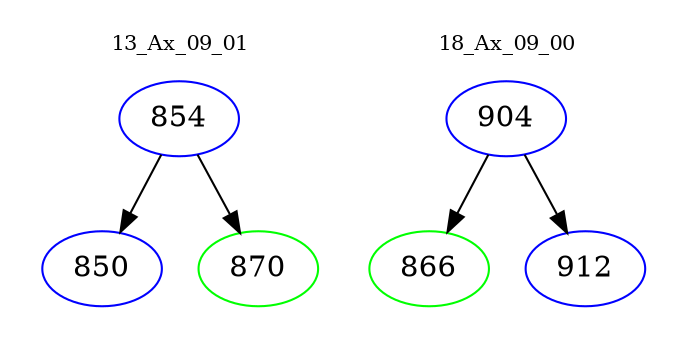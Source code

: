 digraph{
subgraph cluster_0 {
color = white
label = "13_Ax_09_01";
fontsize=10;
T0_854 [label="854", color="blue"]
T0_854 -> T0_850 [color="black"]
T0_850 [label="850", color="blue"]
T0_854 -> T0_870 [color="black"]
T0_870 [label="870", color="green"]
}
subgraph cluster_1 {
color = white
label = "18_Ax_09_00";
fontsize=10;
T1_904 [label="904", color="blue"]
T1_904 -> T1_866 [color="black"]
T1_866 [label="866", color="green"]
T1_904 -> T1_912 [color="black"]
T1_912 [label="912", color="blue"]
}
}
